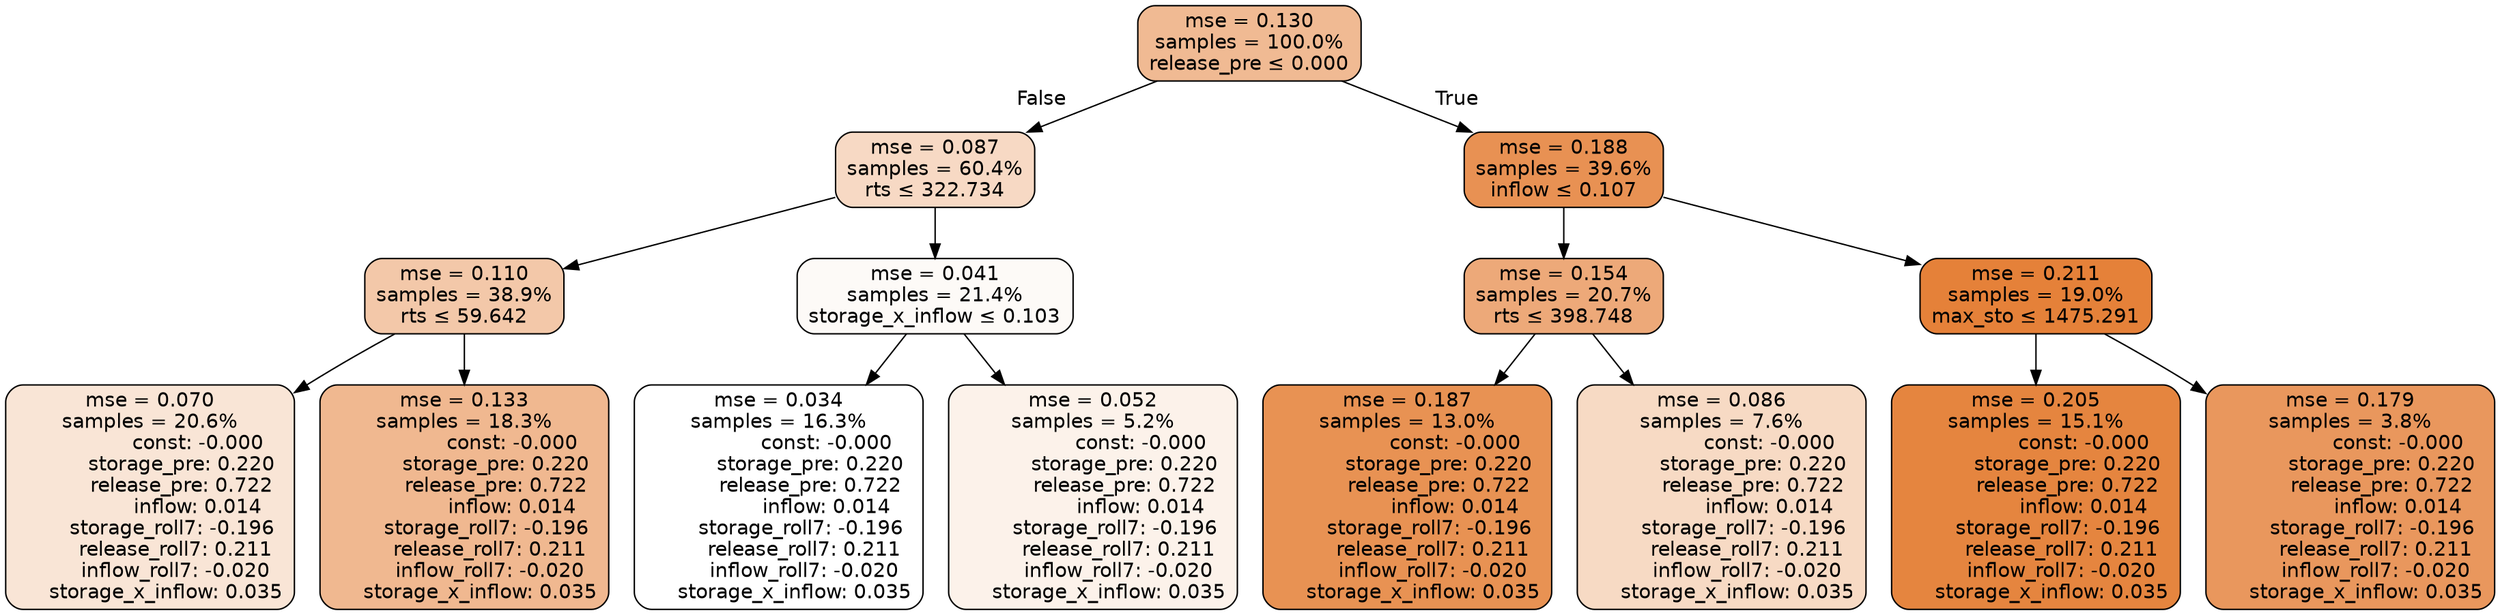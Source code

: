 digraph tree {
node [shape=rectangle, style="filled, rounded", color="black", fontname=helvetica] ;
edge [fontname=helvetica] ;
	"0" [label="mse = 0.130
samples = 100.0%
release_pre &le; 0.000", fillcolor="#f0ba93"]
	"1" [label="mse = 0.087
samples = 60.4%
rts &le; 322.734", fillcolor="#f7d9c4"]
	"2" [label="mse = 0.110
samples = 38.9%
rts &le; 59.642", fillcolor="#f3c8a9"]
	"3" [label="mse = 0.070
samples = 20.6%
               const: -0.000
          storage_pre: 0.220
          release_pre: 0.722
               inflow: 0.014
       storage_roll7: -0.196
        release_roll7: 0.211
        inflow_roll7: -0.020
     storage_x_inflow: 0.035", fillcolor="#f9e5d6"]
	"4" [label="mse = 0.133
samples = 18.3%
               const: -0.000
          storage_pre: 0.220
          release_pre: 0.722
               inflow: 0.014
       storage_roll7: -0.196
        release_roll7: 0.211
        inflow_roll7: -0.020
     storage_x_inflow: 0.035", fillcolor="#f0b890"]
	"5" [label="mse = 0.041
samples = 21.4%
storage_x_inflow &le; 0.103", fillcolor="#fdfaf7"]
	"6" [label="mse = 0.034
samples = 16.3%
               const: -0.000
          storage_pre: 0.220
          release_pre: 0.722
               inflow: 0.014
       storage_roll7: -0.196
        release_roll7: 0.211
        inflow_roll7: -0.020
     storage_x_inflow: 0.035", fillcolor="#ffffff"]
	"7" [label="mse = 0.052
samples = 5.2%
               const: -0.000
          storage_pre: 0.220
          release_pre: 0.722
               inflow: 0.014
       storage_roll7: -0.196
        release_roll7: 0.211
        inflow_roll7: -0.020
     storage_x_inflow: 0.035", fillcolor="#fcf2ea"]
	"8" [label="mse = 0.188
samples = 39.6%
inflow &le; 0.107", fillcolor="#e89153"]
	"9" [label="mse = 0.154
samples = 20.7%
rts &le; 398.748", fillcolor="#eda979"]
	"10" [label="mse = 0.187
samples = 13.0%
               const: -0.000
          storage_pre: 0.220
          release_pre: 0.722
               inflow: 0.014
       storage_roll7: -0.196
        release_roll7: 0.211
        inflow_roll7: -0.020
     storage_x_inflow: 0.035", fillcolor="#e89253"]
	"11" [label="mse = 0.086
samples = 7.6%
               const: -0.000
          storage_pre: 0.220
          release_pre: 0.722
               inflow: 0.014
       storage_roll7: -0.196
        release_roll7: 0.211
        inflow_roll7: -0.020
     storage_x_inflow: 0.035", fillcolor="#f7dac4"]
	"12" [label="mse = 0.211
samples = 19.0%
max_sto &le; 1475.291", fillcolor="#e58139"]
	"13" [label="mse = 0.205
samples = 15.1%
               const: -0.000
          storage_pre: 0.220
          release_pre: 0.722
               inflow: 0.014
       storage_roll7: -0.196
        release_roll7: 0.211
        inflow_roll7: -0.020
     storage_x_inflow: 0.035", fillcolor="#e5853f"]
	"14" [label="mse = 0.179
samples = 3.8%
               const: -0.000
          storage_pre: 0.220
          release_pre: 0.722
               inflow: 0.014
       storage_roll7: -0.196
        release_roll7: 0.211
        inflow_roll7: -0.020
     storage_x_inflow: 0.035", fillcolor="#e9975d"]

	"0" -> "1" [labeldistance=2.5, labelangle=45, headlabel="False"]
	"1" -> "2"
	"2" -> "3"
	"2" -> "4"
	"1" -> "5"
	"5" -> "6"
	"5" -> "7"
	"0" -> "8" [labeldistance=2.5, labelangle=-45, headlabel="True"]
	"8" -> "9"
	"9" -> "10"
	"9" -> "11"
	"8" -> "12"
	"12" -> "13"
	"12" -> "14"
}
